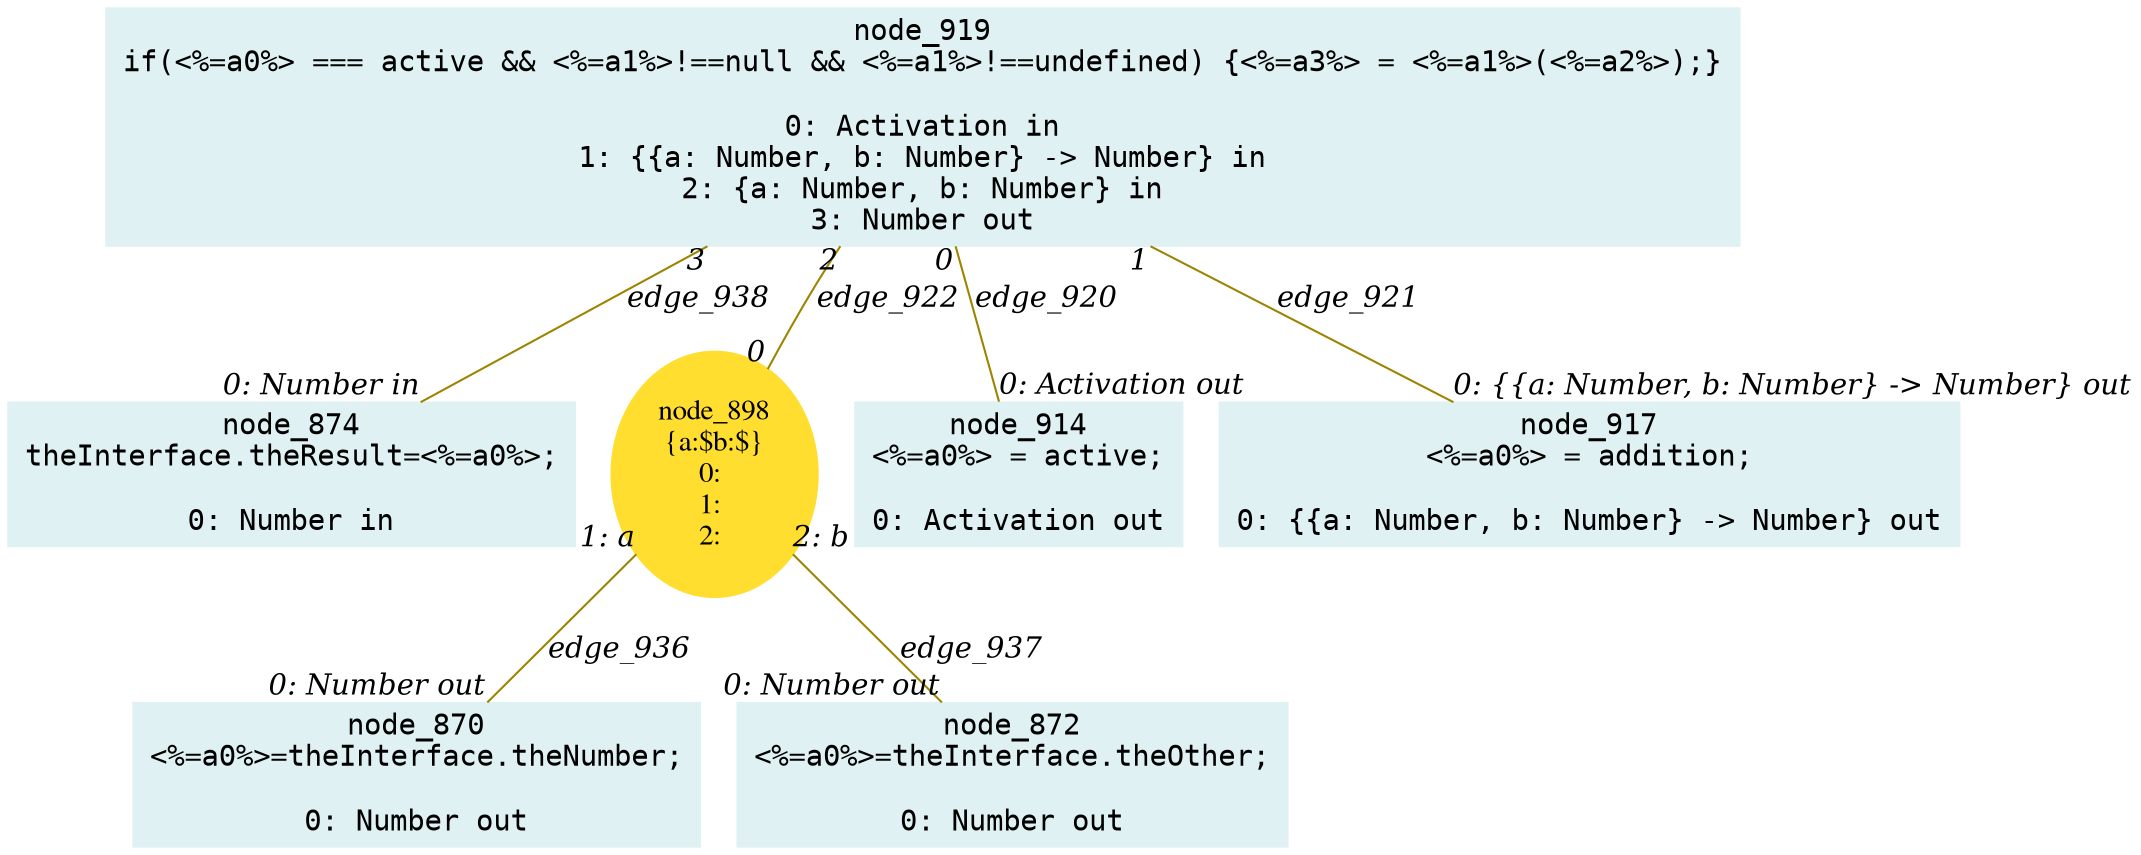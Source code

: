 digraph g{node_870 [shape="box", style="filled", color="#dff1f2", fontname="Courier", label="node_870
<%=a0%>=theInterface.theNumber;

0: Number out" ]
node_872 [shape="box", style="filled", color="#dff1f2", fontname="Courier", label="node_872
<%=a0%>=theInterface.theOther;

0: Number out" ]
node_874 [shape="box", style="filled", color="#dff1f2", fontname="Courier", label="node_874
theInterface.theResult=<%=a0%>;

0: Number in" ]
node_898 [shape="ellipse", style="filled", color="#ffde2f", fontname="Times", label="node_898
{a:$b:$}
0: 
1: 
2: " ]
node_914 [shape="box", style="filled", color="#dff1f2", fontname="Courier", label="node_914
<%=a0%> = active;

0: Activation out" ]
node_917 [shape="box", style="filled", color="#dff1f2", fontname="Courier", label="node_917
<%=a0%> = addition;

0: {{a: Number, b: Number} -> Number} out" ]
node_919 [shape="box", style="filled", color="#dff1f2", fontname="Courier", label="node_919
if(<%=a0%> === active && <%=a1%>!==null && <%=a1%>!==undefined) {<%=a3%> = <%=a1%>(<%=a2%>);}

0: Activation in
1: {{a: Number, b: Number} -> Number} in
2: {a: Number, b: Number} in
3: Number out" ]
node_919 -> node_914 [dir=none, arrowHead=none, fontname="Times-Italic", arrowsize=1, color="#9d8400", label="edge_920",  headlabel="0: Activation out", taillabel="0" ]
node_919 -> node_917 [dir=none, arrowHead=none, fontname="Times-Italic", arrowsize=1, color="#9d8400", label="edge_921",  headlabel="0: {{a: Number, b: Number} -> Number} out", taillabel="1" ]
node_919 -> node_898 [dir=none, arrowHead=none, fontname="Times-Italic", arrowsize=1, color="#9d8400", label="edge_922",  headlabel="0", taillabel="2" ]
node_898 -> node_870 [dir=none, arrowHead=none, fontname="Times-Italic", arrowsize=1, color="#9d8400", label="edge_936",  headlabel="0: Number out", taillabel="1: a" ]
node_898 -> node_872 [dir=none, arrowHead=none, fontname="Times-Italic", arrowsize=1, color="#9d8400", label="edge_937",  headlabel="0: Number out", taillabel="2: b" ]
node_919 -> node_874 [dir=none, arrowHead=none, fontname="Times-Italic", arrowsize=1, color="#9d8400", label="edge_938",  headlabel="0: Number in", taillabel="3" ]
}